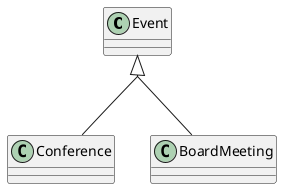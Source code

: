 @startuml
    class Event{
    }

    class Conference{
    }

    class BoardMeeting{
    }


    skinparam groupInheritance 2
    Event <|-- BoardMeeting
    Event <|-- Conference

@enduml